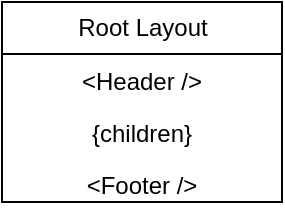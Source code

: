 <mxfile>
    <diagram id="H8eGwRy9eMQWrCZMGy1A" name="Page-1">
        <mxGraphModel dx="513" dy="351" grid="1" gridSize="10" guides="1" tooltips="1" connect="1" arrows="1" fold="1" page="1" pageScale="1" pageWidth="850" pageHeight="1100" math="0" shadow="0">
            <root>
                <mxCell id="0"/>
                <mxCell id="1" parent="0"/>
                <mxCell id="67" value="Root Layout" style="swimlane;fontStyle=0;childLayout=stackLayout;horizontal=1;startSize=26;fillColor=none;horizontalStack=0;resizeParent=1;resizeParentMax=0;resizeLast=0;collapsible=1;marginBottom=0;html=1;align=center;" vertex="1" parent="1">
                    <mxGeometry x="355" width="140" height="100" as="geometry"/>
                </mxCell>
                <mxCell id="68" value="&amp;lt;Header /&amp;gt;" style="text;strokeColor=none;fillColor=none;align=center;verticalAlign=top;spacingLeft=4;spacingRight=4;overflow=hidden;rotatable=0;points=[[0,0.5],[1,0.5]];portConstraint=eastwest;whiteSpace=wrap;html=1;" vertex="1" parent="67">
                    <mxGeometry y="26" width="140" height="26" as="geometry"/>
                </mxCell>
                <mxCell id="69" value="{children}" style="text;strokeColor=none;fillColor=none;align=center;verticalAlign=top;spacingLeft=4;spacingRight=4;overflow=hidden;rotatable=0;points=[[0,0.5],[1,0.5]];portConstraint=eastwest;whiteSpace=wrap;labelBackgroundColor=default;html=1;" vertex="1" parent="67">
                    <mxGeometry y="52" width="140" height="26" as="geometry"/>
                </mxCell>
                <mxCell id="70" value="&amp;lt;Footer /&amp;gt;" style="text;strokeColor=none;fillColor=none;align=center;verticalAlign=top;spacingLeft=4;spacingRight=4;overflow=hidden;rotatable=0;points=[[0,0.5],[1,0.5]];portConstraint=eastwest;whiteSpace=wrap;html=1;" vertex="1" parent="67">
                    <mxGeometry y="78" width="140" height="22" as="geometry"/>
                </mxCell>
            </root>
        </mxGraphModel>
    </diagram>
</mxfile>